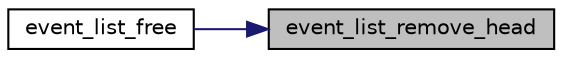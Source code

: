 digraph "event_list_remove_head"
{
 // LATEX_PDF_SIZE
  edge [fontname="Helvetica",fontsize="10",labelfontname="Helvetica",labelfontsize="10"];
  node [fontname="Helvetica",fontsize="10",shape=record];
  rankdir="RL";
  Node1 [label="event_list_remove_head",height=0.2,width=0.4,color="black", fillcolor="grey75", style="filled", fontcolor="black",tooltip=" "];
  Node1 -> Node2 [dir="back",color="midnightblue",fontsize="10",style="solid",fontname="Helvetica"];
  Node2 [label="event_list_free",height=0.2,width=0.4,color="black", fillcolor="white", style="filled",URL="$pad__list_8h.html#aa7a07f457c853d4f69bbbbff0b80a3e8",tooltip=" "];
}
